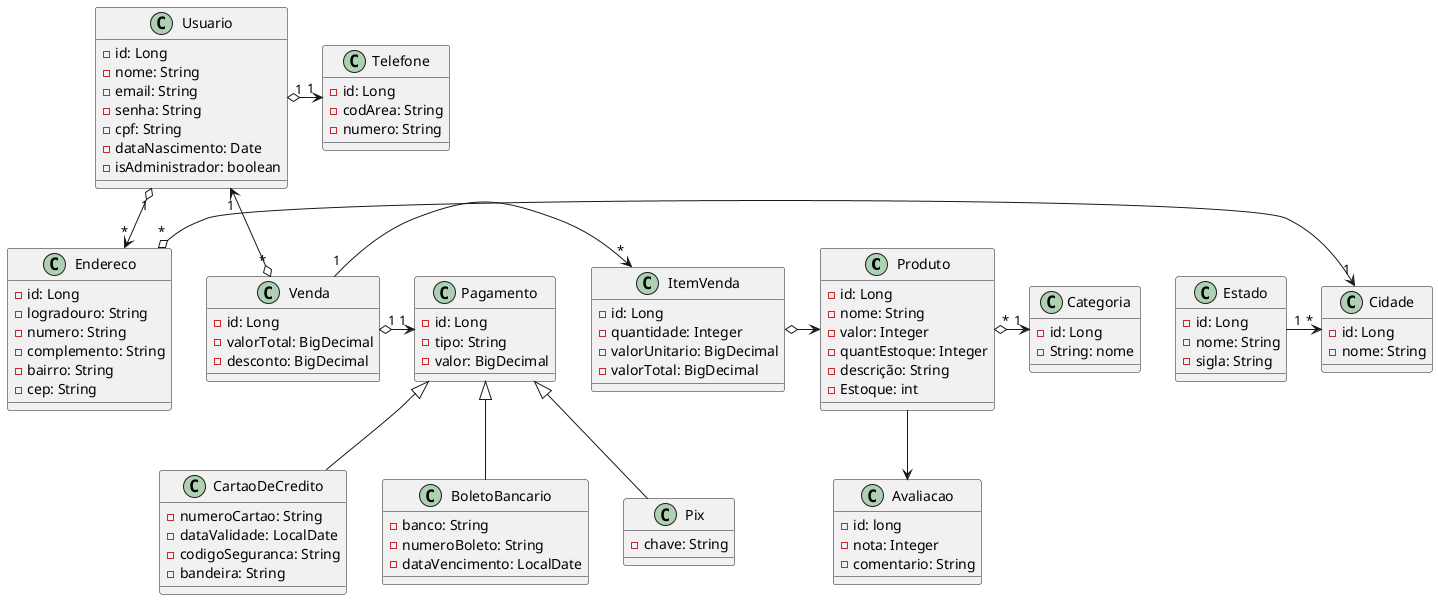 @startuml

class Produto{
  - id: Long
  - nome: String
  - valor: Integer
  - quantEstoque: Integer
  - descrição: String
  - Estoque: int
}

class Categoria {
  - id: Long
  - String: nome
}

class ItemVenda {
  - id: Long
  - quantidade: Integer
  - valorUnitario: BigDecimal
  - valorTotal: BigDecimal
}

class Venda{
  - id: Long
  - valorTotal: BigDecimal
  - desconto: BigDecimal
}

class Pagamento {
  - id: Long
  - tipo: String
  - valor: BigDecimal
}

class CartaoDeCredito {
  - numeroCartao: String
  - dataValidade: LocalDate
  - codigoSeguranca: String
  - bandeira: String
}

class BoletoBancario {
  - banco: String
  - numeroBoleto: String
  - dataVencimento: LocalDate
}

class Pix {
  - chave: String
}

class Usuario {
  - id: Long
  - nome: String
  - email: String
  - senha: String
  - cpf: String
  - dataNascimento: Date
  - isAdministrador: boolean
}

class Endereco {
  - id: Long
  - logradouro: String
  - numero: String
  - complemento: String
  - bairro: String
  - cep: String
}

class Telefone{
  - id: Long
  - codArea: String
  - numero: String
}

class Estado {
  - id: Long
  - nome: String
  - sigla: String
}

class Cidade{
  - id: Long
  - nome: String
}

class Avaliacao{
   - id: long
   - nota: Integer
   - comentario: String
}


Produto --> Avaliacao

Usuario "1" o-down-> "*" Endereco

Usuario "1" o-> "1" Telefone

Endereco "*" o-> "1" Cidade

Estado "1" -> "*" Cidade

ItemVenda o-> Produto

Produto "*" o-> "1" Categoria

Pagamento <|-- CartaoDeCredito

Pagamento <|-- BoletoBancario

Pagamento <|-- Pix

Venda "*" o-up-> "1" Usuario

Venda"1" -> "*" ItemVenda

Venda"1" o-> "1" Pagamento

@enduml